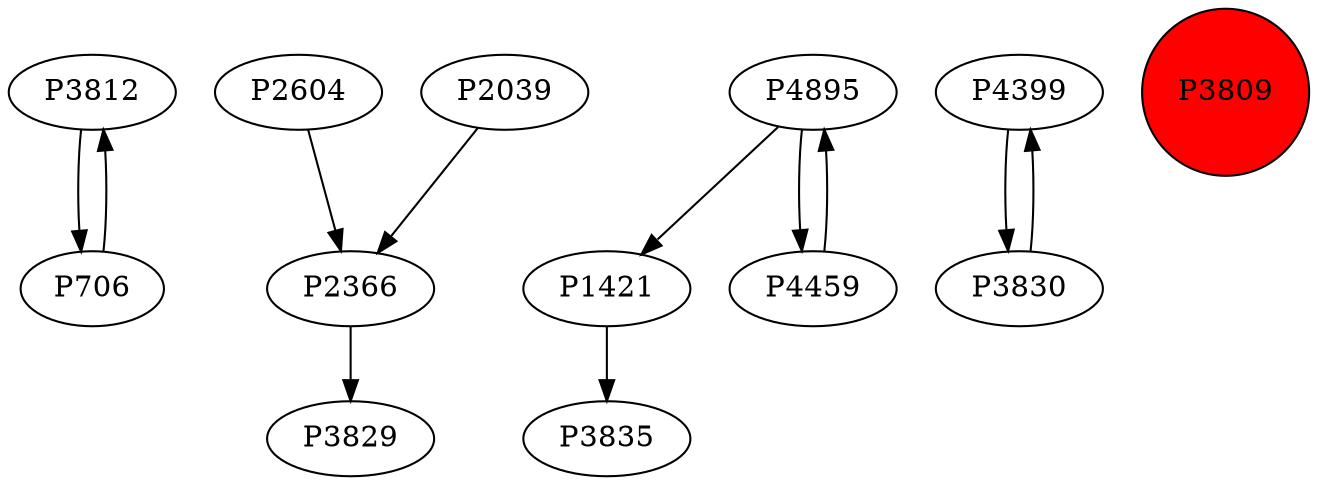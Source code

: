 digraph {
	P3812 -> P706
	P2604 -> P2366
	P2039 -> P2366
	P2366 -> P3829
	P4895 -> P1421
	P4399 -> P3830
	P3830 -> P4399
	P706 -> P3812
	P4459 -> P4895
	P4895 -> P4459
	P1421 -> P3835
	P3809 [shape=circle]
	P3809 [style=filled]
	P3809 [fillcolor=red]
}